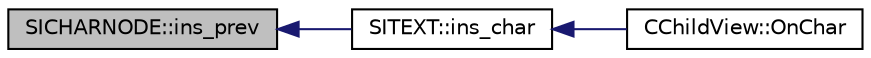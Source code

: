 digraph "SICHARNODE::ins_prev"
{
  edge [fontname="Helvetica",fontsize="10",labelfontname="Helvetica",labelfontsize="10"];
  node [fontname="Helvetica",fontsize="10",shape=record];
  rankdir="LR";
  Node1 [label="SICHARNODE::ins_prev",height=0.2,width=0.4,color="black", fillcolor="grey75", style="filled", fontcolor="black"];
  Node1 -> Node2 [dir="back",color="midnightblue",fontsize="10",style="solid",fontname="Helvetica"];
  Node2 [label="SITEXT::ins_char",height=0.2,width=0.4,color="black", fillcolor="white", style="filled",URL="$class_s_i_t_e_x_t.html#a6324f46cb5b509caca467ee700305f0c"];
  Node2 -> Node3 [dir="back",color="midnightblue",fontsize="10",style="solid",fontname="Helvetica"];
  Node3 [label="CChildView::OnChar",height=0.2,width=0.4,color="black", fillcolor="white", style="filled",URL="$class_c_child_view.html#af29ede94259b52b2ad54d139ff554abe",tooltip="响应发送文字消息的函数  响应ON_WM_CHAR消息 "];
}
